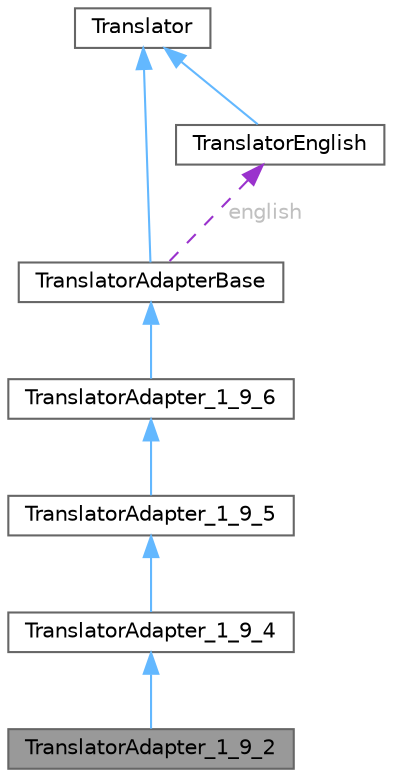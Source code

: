 digraph "TranslatorAdapter_1_9_2"
{
 // INTERACTIVE_SVG=YES
 // LATEX_PDF_SIZE
  bgcolor="transparent";
  edge [fontname=Helvetica,fontsize=10,labelfontname=Helvetica,labelfontsize=10];
  node [fontname=Helvetica,fontsize=10,shape=box,height=0.2,width=0.4];
  Node1 [id="Node000001",label="TranslatorAdapter_1_9_2",height=0.2,width=0.4,color="gray40", fillcolor="grey60", style="filled", fontcolor="black"];
  Node2 -> Node1 [id="edge1_Node000001_Node000002",dir="back",color="steelblue1",style="solid"];
  Node2 [id="Node000002",label="TranslatorAdapter_1_9_4",height=0.2,width=0.4,color="gray40", fillcolor="white", style="filled",URL="$d0/d33/class_translator_adapter__1__9__4.html",tooltip=" "];
  Node3 -> Node2 [id="edge2_Node000002_Node000003",dir="back",color="steelblue1",style="solid"];
  Node3 [id="Node000003",label="TranslatorAdapter_1_9_5",height=0.2,width=0.4,color="gray40", fillcolor="white", style="filled",URL="$dd/dba/class_translator_adapter__1__9__5.html",tooltip=" "];
  Node4 -> Node3 [id="edge3_Node000003_Node000004",dir="back",color="steelblue1",style="solid"];
  Node4 [id="Node000004",label="TranslatorAdapter_1_9_6",height=0.2,width=0.4,color="gray40", fillcolor="white", style="filled",URL="$db/d71/class_translator_adapter__1__9__6.html",tooltip=" "];
  Node5 -> Node4 [id="edge4_Node000004_Node000005",dir="back",color="steelblue1",style="solid"];
  Node5 [id="Node000005",label="TranslatorAdapterBase",height=0.2,width=0.4,color="gray40", fillcolor="white", style="filled",URL="$db/d6c/class_translator_adapter_base.html",tooltip="Base of the translator adapter tree."];
  Node6 -> Node5 [id="edge5_Node000005_Node000006",dir="back",color="steelblue1",style="solid"];
  Node6 [id="Node000006",label="Translator",height=0.2,width=0.4,color="gray40", fillcolor="white", style="filled",URL="$d8/dfb/class_translator.html",tooltip="Abstract base class for all translatable text fragments."];
  Node7 -> Node5 [id="edge6_Node000005_Node000007",dir="back",color="darkorchid3",style="dashed",label=" english",fontcolor="grey" ];
  Node7 [id="Node000007",label="TranslatorEnglish",height=0.2,width=0.4,color="gray40", fillcolor="white", style="filled",URL="$d6/d78/class_translator_english.html",tooltip=" "];
  Node6 -> Node7 [id="edge7_Node000007_Node000006",dir="back",color="steelblue1",style="solid"];
}
